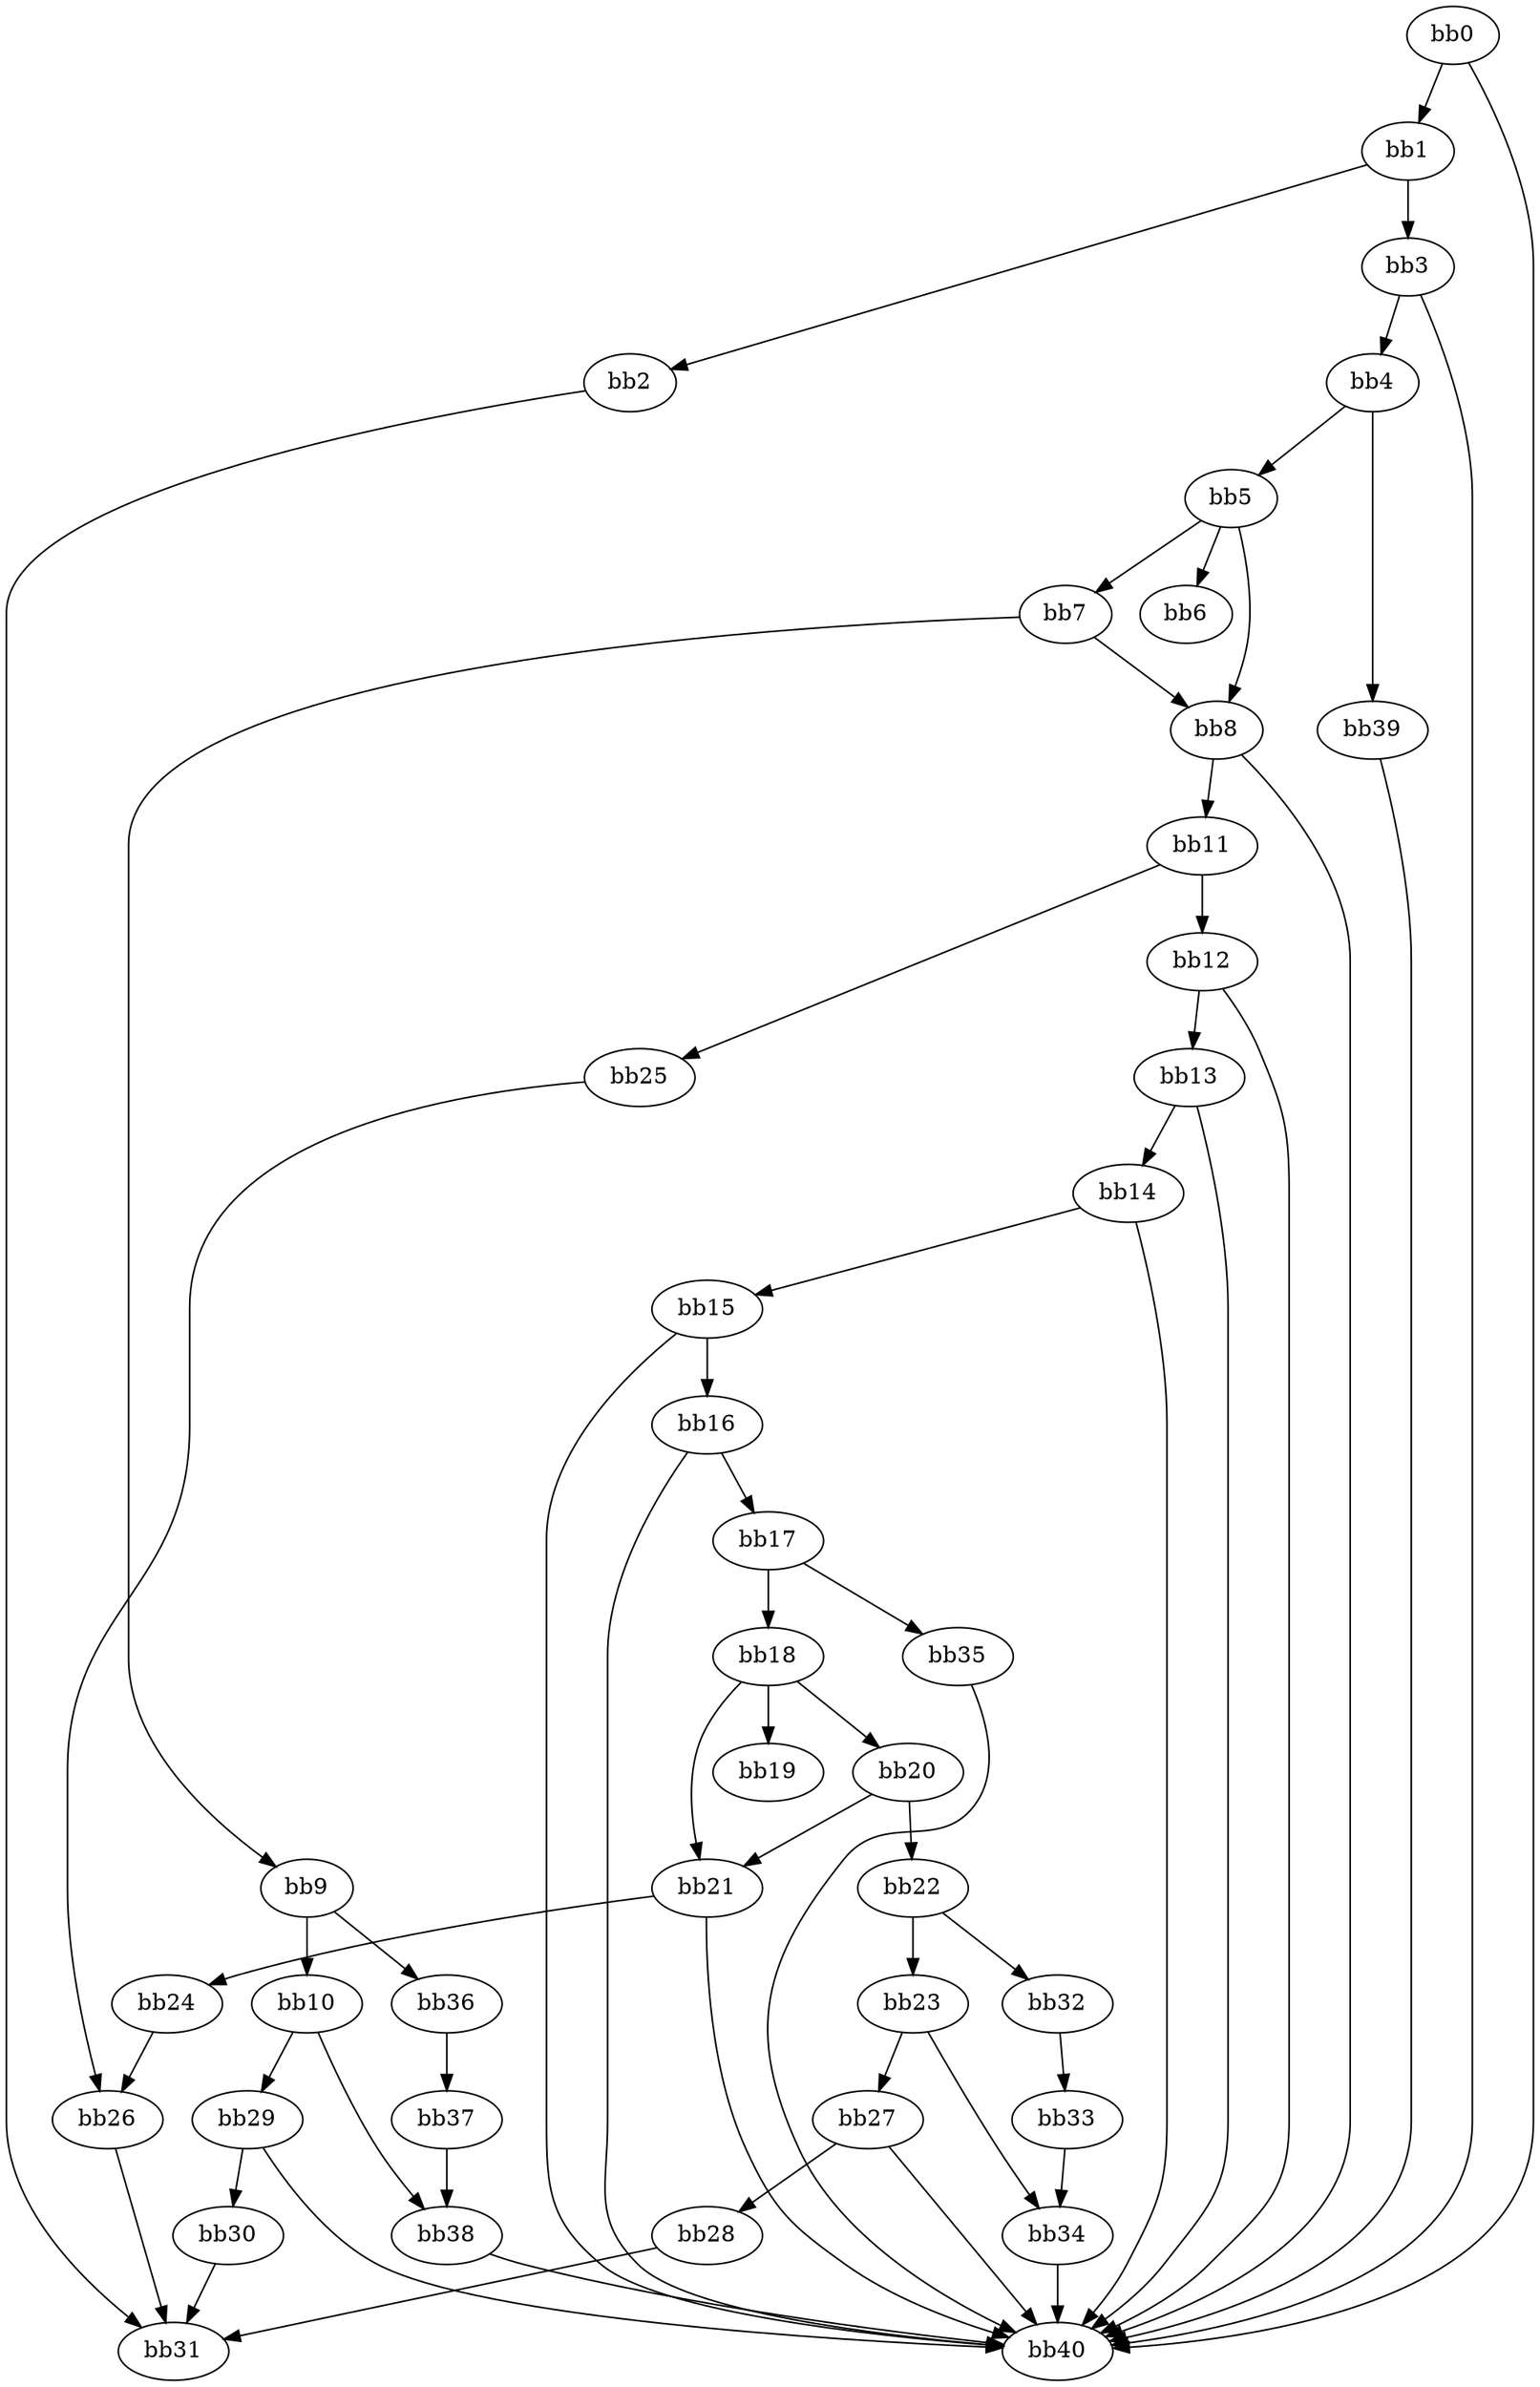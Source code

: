 digraph {
    0 [ label = "bb0\l" ]
    1 [ label = "bb1\l" ]
    2 [ label = "bb2\l" ]
    3 [ label = "bb3\l" ]
    4 [ label = "bb4\l" ]
    5 [ label = "bb5\l" ]
    6 [ label = "bb6\l" ]
    7 [ label = "bb7\l" ]
    8 [ label = "bb8\l" ]
    9 [ label = "bb9\l" ]
    10 [ label = "bb10\l" ]
    11 [ label = "bb11\l" ]
    12 [ label = "bb12\l" ]
    13 [ label = "bb13\l" ]
    14 [ label = "bb14\l" ]
    15 [ label = "bb15\l" ]
    16 [ label = "bb16\l" ]
    17 [ label = "bb17\l" ]
    18 [ label = "bb18\l" ]
    19 [ label = "bb19\l" ]
    20 [ label = "bb20\l" ]
    21 [ label = "bb21\l" ]
    22 [ label = "bb22\l" ]
    23 [ label = "bb23\l" ]
    24 [ label = "bb24\l" ]
    25 [ label = "bb25\l" ]
    26 [ label = "bb26\l" ]
    27 [ label = "bb27\l" ]
    28 [ label = "bb28\l" ]
    29 [ label = "bb29\l" ]
    30 [ label = "bb30\l" ]
    31 [ label = "bb31\l" ]
    32 [ label = "bb32\l" ]
    33 [ label = "bb33\l" ]
    34 [ label = "bb34\l" ]
    35 [ label = "bb35\l" ]
    36 [ label = "bb36\l" ]
    37 [ label = "bb37\l" ]
    38 [ label = "bb38\l" ]
    39 [ label = "bb39\l" ]
    40 [ label = "bb40\l" ]
    0 -> 1 [ ]
    0 -> 40 [ ]
    1 -> 2 [ ]
    1 -> 3 [ ]
    2 -> 31 [ ]
    3 -> 4 [ ]
    3 -> 40 [ ]
    4 -> 5 [ ]
    4 -> 39 [ ]
    5 -> 6 [ ]
    5 -> 7 [ ]
    5 -> 8 [ ]
    7 -> 8 [ ]
    7 -> 9 [ ]
    8 -> 11 [ ]
    8 -> 40 [ ]
    9 -> 10 [ ]
    9 -> 36 [ ]
    10 -> 29 [ ]
    10 -> 38 [ ]
    11 -> 12 [ ]
    11 -> 25 [ ]
    12 -> 13 [ ]
    12 -> 40 [ ]
    13 -> 14 [ ]
    13 -> 40 [ ]
    14 -> 15 [ ]
    14 -> 40 [ ]
    15 -> 16 [ ]
    15 -> 40 [ ]
    16 -> 17 [ ]
    16 -> 40 [ ]
    17 -> 18 [ ]
    17 -> 35 [ ]
    18 -> 19 [ ]
    18 -> 20 [ ]
    18 -> 21 [ ]
    20 -> 21 [ ]
    20 -> 22 [ ]
    21 -> 24 [ ]
    21 -> 40 [ ]
    22 -> 23 [ ]
    22 -> 32 [ ]
    23 -> 27 [ ]
    23 -> 34 [ ]
    24 -> 26 [ ]
    25 -> 26 [ ]
    26 -> 31 [ ]
    27 -> 28 [ ]
    27 -> 40 [ ]
    28 -> 31 [ ]
    29 -> 30 [ ]
    29 -> 40 [ ]
    30 -> 31 [ ]
    32 -> 33 [ ]
    33 -> 34 [ ]
    34 -> 40 [ ]
    35 -> 40 [ ]
    36 -> 37 [ ]
    37 -> 38 [ ]
    38 -> 40 [ ]
    39 -> 40 [ ]
}


